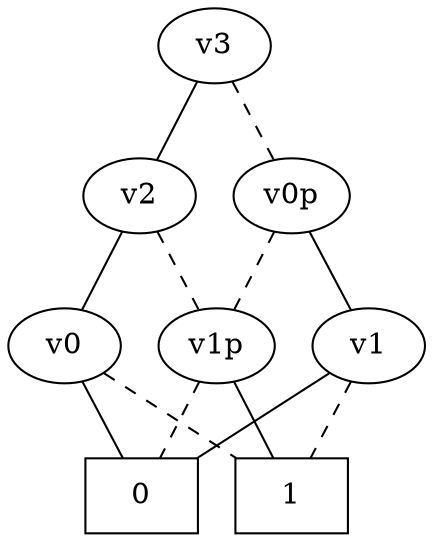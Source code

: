 graph BDD_Tree {
	 node1 [label="v3"];
	 node2 [label="v2"];
	 node1 -- node2 [style=solid];
	 node9 [label="v0p"];
	 node1 -- node9 [style=dashed];
	 node3 [label="v0"];
	 node2 -- node3 [style=solid];
	 node10 [label="v1p"];
	 node2 -- node10 [style=dashed];
	 node14 [label="0",shape=box];
	 node3 -- node14 [style=solid];
	 node15 [label="1",shape=box];
	 node3 -- node15 [style=dashed];
	 node14 [label="0",shape=box];
	 node10 -- node14 [style=dashed];
	 node15 [label="1",shape=box];
	 node10 -- node15 [style=solid];
	 node10 [label="v1p"];
	 node9 -- node10 [style=dashed];
	 node13 [label="v1"];
	 node9 -- node13 [style=solid];
	 node14 [label="0",shape=box];
	 node13 -- node14 [style=solid];
	 node15 [label="1",shape=box];
	 node13 -- node15 [style=dashed];
}
